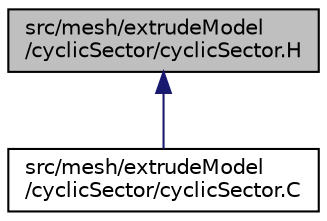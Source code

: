 digraph "src/mesh/extrudeModel/cyclicSector/cyclicSector.H"
{
  bgcolor="transparent";
  edge [fontname="Helvetica",fontsize="10",labelfontname="Helvetica",labelfontsize="10"];
  node [fontname="Helvetica",fontsize="10",shape=record];
  Node1 [label="src/mesh/extrudeModel\l/cyclicSector/cyclicSector.H",height=0.2,width=0.4,color="black", fillcolor="grey75", style="filled", fontcolor="black"];
  Node1 -> Node2 [dir="back",color="midnightblue",fontsize="10",style="solid",fontname="Helvetica"];
  Node2 [label="src/mesh/extrudeModel\l/cyclicSector/cyclicSector.C",height=0.2,width=0.4,color="black",URL="$a07190.html"];
}
